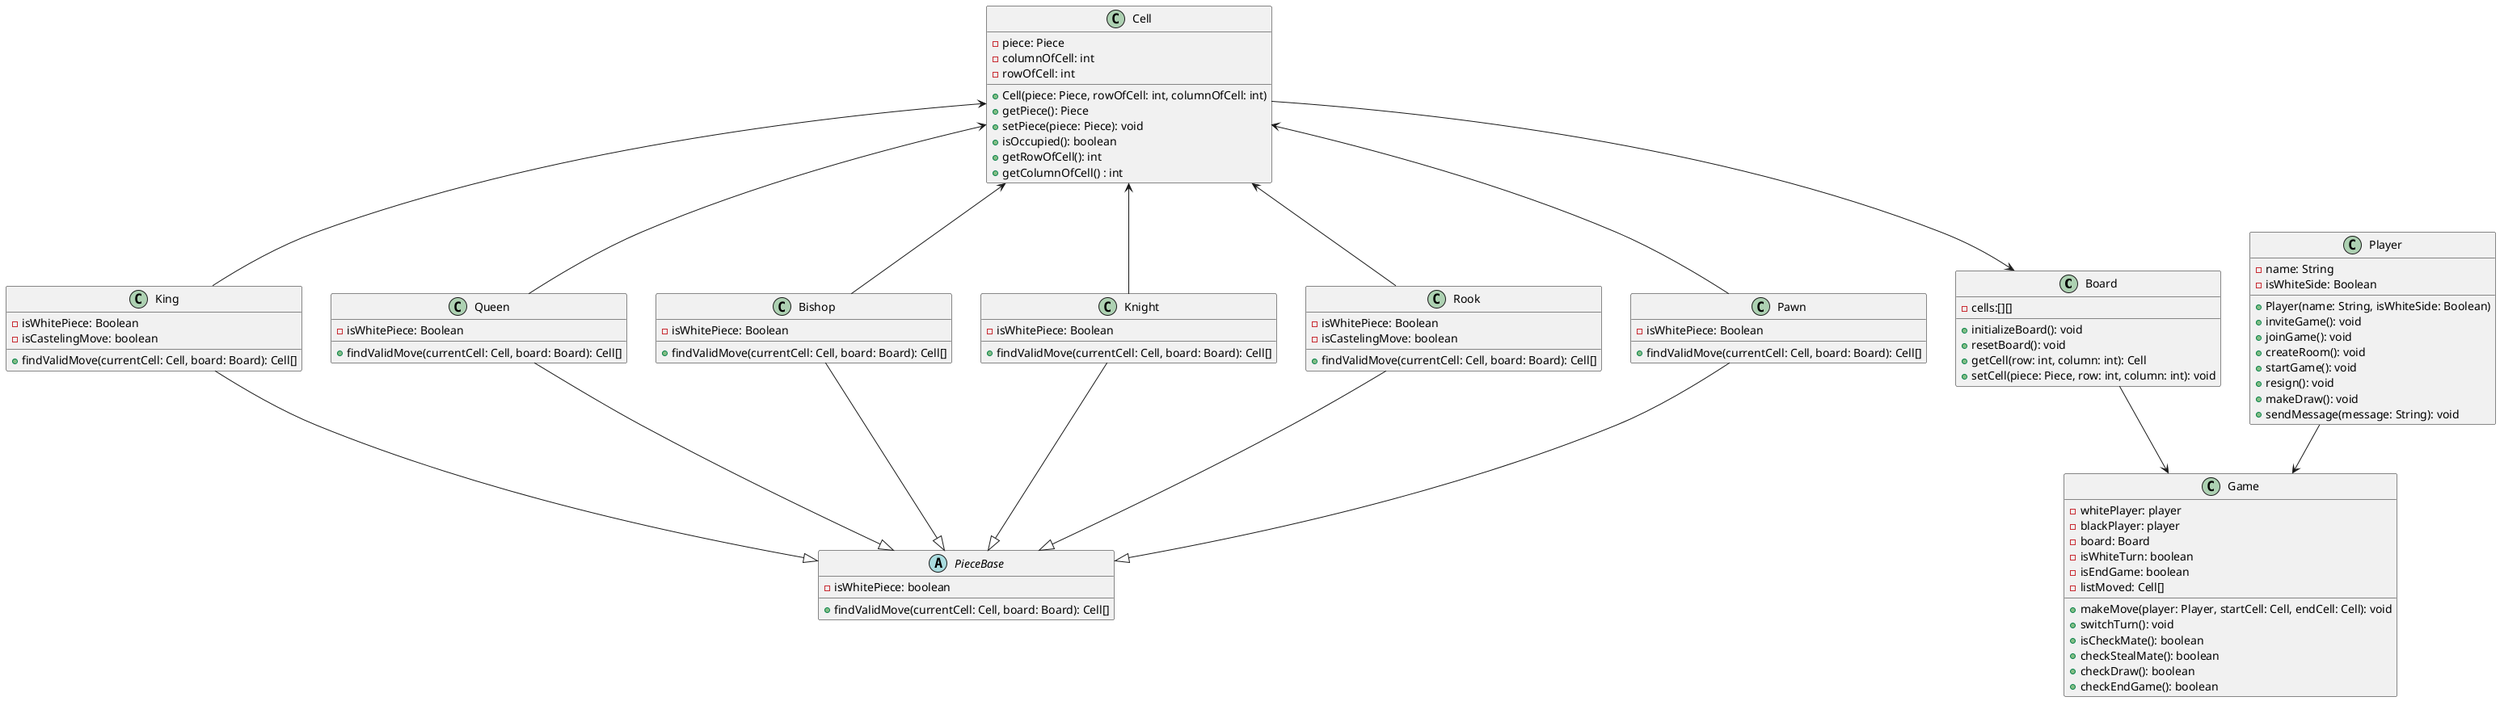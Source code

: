 @startuml classDiagram
class Board {
    -cells:[][]
    +initializeBoard(): void
    +resetBoard(): void
    +getCell(row: int, column: int): Cell
    +setCell(piece: Piece, row: int, column: int): void
}
                                      
class Game {
    -whitePlayer: player
    -blackPlayer: player   
    -board: Board
    -isWhiteTurn: boolean 
    -isEndGame: boolean
    -listMoved: Cell[]                             
                               
    +makeMove(player: Player, startCell: Cell, endCell: Cell): void
    +switchTurn(): void
    +isCheckMate(): boolean
    +checkStealMate(): boolean
    +checkDraw(): boolean
    +checkEndGame(): boolean
}

class Cell {
    -piece: Piece
    -columnOfCell: int 
    -rowOfCell: int

    +Cell(piece: Piece, rowOfCell: int, columnOfCell: int)
    +getPiece(): Piece
    +setPiece(piece: Piece): void
    +isOccupied(): boolean
    +getRowOfCell(): int
    +getColumnOfCell() : int
}

class Player {
    -name: String
    -isWhiteSide: Boolean
    
    +Player(name: String, isWhiteSide: Boolean)
    +inviteGame(): void
    +joinGame(): void
    +createRoom(): void
    +startGame(): void
    +resign(): void
    +makeDraw(): void
    +sendMessage(message: String): void
}

abstract class PieceBase {
    -isWhitePiece: boolean
    +findValidMove(currentCell: Cell, board: Board): Cell[]  
}

class Pawn {
    -isWhitePiece: Boolean
    +findValidMove(currentCell: Cell, board: Board): Cell[] 
} 

class Rook {
    -isWhitePiece: Boolean
    -isCastelingMove: boolean
    +findValidMove(currentCell: Cell, board: Board): Cell[] 
}
class Knight {
    -isWhitePiece: Boolean
    +findValidMove(currentCell: Cell, board: Board): Cell[] 
}
class Bishop {
    -isWhitePiece: Boolean
    +findValidMove(currentCell: Cell, board: Board): Cell[] 
}
class Queen {
    -isWhitePiece: Boolean
    +findValidMove(currentCell: Cell, board: Board): Cell[] 
}
class King {
    -isWhitePiece: Boolean
    -isCastelingMove: boolean
    +findValidMove(currentCell: Cell, board: Board): Cell[]  
}

Player --> Game

Cell --> Board
Board --> Game

PieceBase <|-up- Pawn 
PieceBase <|-up- Rook
PieceBase <|-up- Knight
PieceBase <|-up- Bishop
PieceBase <|-up- Queen
PieceBase <|-up- King

Cell <-- Pawn
Cell <-- Rook
Cell <-- Knight
Cell <-- Bishop
Cell <-- Queen
Cell <-- King
@enduml